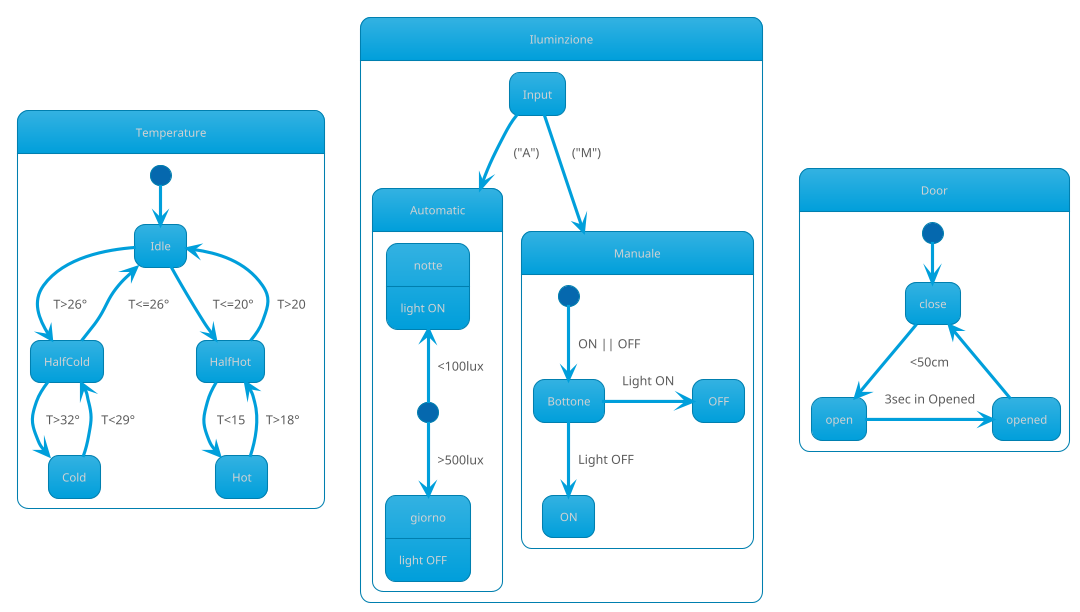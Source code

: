 @startuml SMART-ROOM_Temperature
!theme bluegray
hide empty description
state Temperature {
    [*] --> Idle
    Idle --> HalfCold : T>26°
    HalfCold --> Cold : T>32°
    Cold --> HalfCold : T<29°
    HalfCold --> Idle : T<=26°
    Idle --> HalfHot : T<=20°
    HalfHot --> Hot : T<15
    Hot --> HalfHot : T>18°
    HalfHot --> Idle : T>20
}
state Iluminzione {
    state Automatic{
        [*] --> giorno: >500lux
        [*] -up-> notte: <100lux
        giorno: light OFF
        notte: light ON
    }
    state Manuale {
        [*] --> Bottone: ON || OFF
        Bottone --> ON : Light OFF
        Bottone -> OFF : Light ON
    }
    Input --> Manuale : ("M")
    Input --> Automatic : ("A")

}
State Door {
    [*] --> close
    close --> open: <50cm
    open -right-> opened: 3sec in Opened
    opened -up-> close
}


@enduml